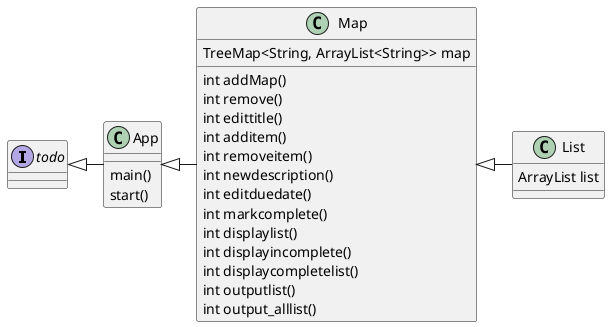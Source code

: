 @startuml
'https://plantuml.com/class-diagram


interface todo
App <|- Map
todo <|- App
Map <|- List


class App {
main()
start()
}

class List {
    ArrayList list
}

class Map {
TreeMap<String, ArrayList<String>> map
    int addMap()
    int remove()
    int edittitle()
    int additem()
    int removeitem()
    int newdescription()
    int editduedate()
    int markcomplete()
    int displaylist()
    int displayincomplete()
    int displaycompletelist()
    int outputlist()
    int output_alllist()
}
@enduml